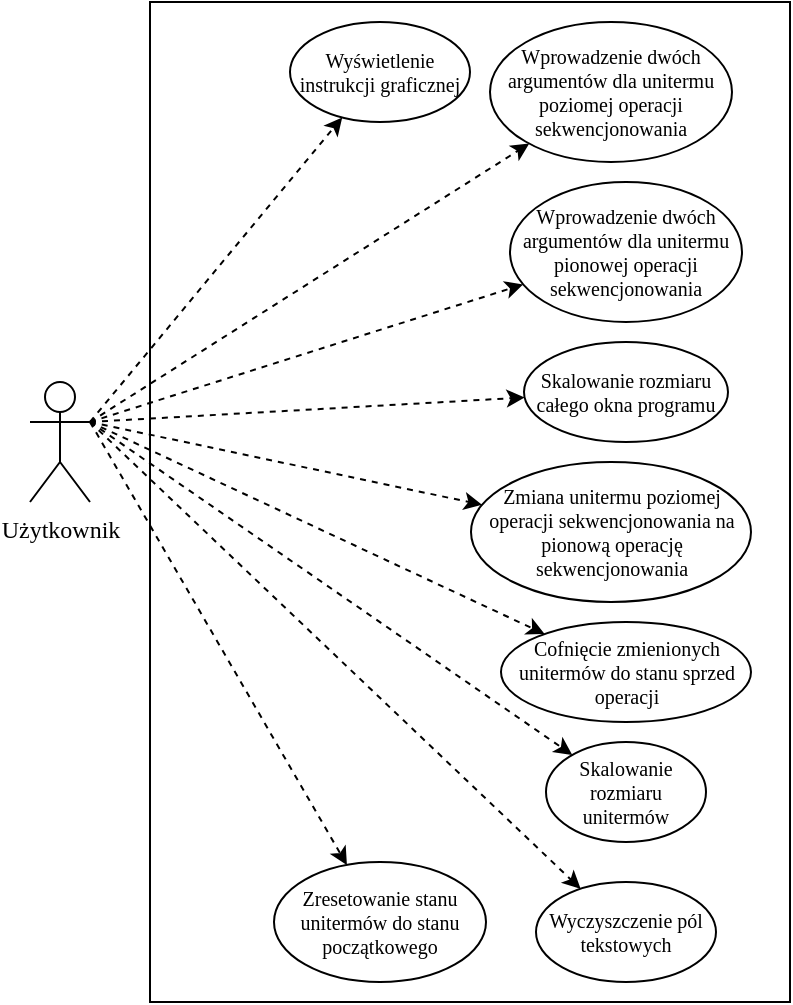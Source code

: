 <mxfile version="26.0.3">
  <diagram name="Strona-1" id="PfZpxKHgtrNmZmKAbsyW">
    <mxGraphModel dx="1235" dy="1835" grid="1" gridSize="10" guides="1" tooltips="1" connect="1" arrows="1" fold="1" page="1" pageScale="1" pageWidth="827" pageHeight="1169" math="0" shadow="0">
      <root>
        <mxCell id="0" />
        <mxCell id="1" parent="0" />
        <mxCell id="4T6fihcZslr8NKoiapGG-1" value="" style="rounded=0;whiteSpace=wrap;html=1;hachureGap=4;fontFamily=Architects Daughter;fontSource=https%3A%2F%2Ffonts.googleapis.com%2Fcss%3Ffamily%3DArchitects%2BDaughter;fillColor=none;" vertex="1" parent="1">
          <mxGeometry x="260" y="-90" width="320" height="500" as="geometry" />
        </mxCell>
        <mxCell id="4T6fihcZslr8NKoiapGG-2" value="Użytkownik" style="shape=umlActor;verticalLabelPosition=bottom;verticalAlign=top;html=1;outlineConnect=0;hachureGap=4;fontFamily=Times New Roman;" vertex="1" parent="1">
          <mxGeometry x="200" y="100" width="30" height="60" as="geometry" />
        </mxCell>
        <mxCell id="4T6fihcZslr8NKoiapGG-8" value="Skalowanie rozmiaru całego okna programu" style="ellipse;whiteSpace=wrap;html=1;hachureGap=4;fontFamily=Times New Roman;fontSize=10;labelBackgroundColor=none;fillColor=none;" vertex="1" parent="1">
          <mxGeometry x="447" y="80" width="102" height="50" as="geometry" />
        </mxCell>
        <mxCell id="4T6fihcZslr8NKoiapGG-9" value="Wprowadzenie dwóch argumentów dla unitermu pionowej operacji sekwencjonowania" style="ellipse;whiteSpace=wrap;html=1;hachureGap=4;fontFamily=Times New Roman;fontSize=10;labelBackgroundColor=none;fillColor=none;" vertex="1" parent="1">
          <mxGeometry x="440" width="116" height="70" as="geometry" />
        </mxCell>
        <mxCell id="4T6fihcZslr8NKoiapGG-10" value="Wprowadzenie dwóch argumentów dla unitermu poziomej operacji sekwencjonowania" style="ellipse;whiteSpace=wrap;html=1;hachureGap=4;fontFamily=Times New Roman;fontSize=10;labelBackgroundColor=none;fillColor=none;" vertex="1" parent="1">
          <mxGeometry x="430" y="-80" width="121" height="70" as="geometry" />
        </mxCell>
        <mxCell id="4T6fihcZslr8NKoiapGG-11" value="Wyświetlenie instrukcji graficznej" style="ellipse;whiteSpace=wrap;html=1;hachureGap=4;fontFamily=Times New Roman;fontSize=10;labelBackgroundColor=none;fillColor=none;" vertex="1" parent="1">
          <mxGeometry x="330" y="-80" width="90" height="50" as="geometry" />
        </mxCell>
        <mxCell id="4T6fihcZslr8NKoiapGG-17" value="" style="endArrow=classic;html=1;rounded=0;hachureGap=4;fontFamily=Architects Daughter;fontSource=https%3A%2F%2Ffonts.googleapis.com%2Fcss%3Ffamily%3DArchitects%2BDaughter;labelBackgroundColor=none;dashed=1;strokeWidth=1;exitX=1;exitY=0.333;exitDx=0;exitDy=0;exitPerimeter=0;" edge="1" parent="1" source="4T6fihcZslr8NKoiapGG-2" target="4T6fihcZslr8NKoiapGG-9">
          <mxGeometry width="50" height="50" relative="1" as="geometry">
            <mxPoint x="310" y="300" as="sourcePoint" />
            <mxPoint x="360" y="250" as="targetPoint" />
          </mxGeometry>
        </mxCell>
        <mxCell id="4T6fihcZslr8NKoiapGG-18" value="" style="endArrow=classic;html=1;rounded=0;hachureGap=4;fontFamily=Architects Daughter;fontSource=https%3A%2F%2Ffonts.googleapis.com%2Fcss%3Ffamily%3DArchitects%2BDaughter;labelBackgroundColor=none;dashed=1;strokeWidth=1;exitX=1;exitY=0.333;exitDx=0;exitDy=0;exitPerimeter=0;" edge="1" parent="1" source="4T6fihcZslr8NKoiapGG-2" target="4T6fihcZslr8NKoiapGG-10">
          <mxGeometry width="50" height="50" relative="1" as="geometry">
            <mxPoint x="200" y="-50" as="sourcePoint" />
            <mxPoint x="314" y="70" as="targetPoint" />
          </mxGeometry>
        </mxCell>
        <mxCell id="4T6fihcZslr8NKoiapGG-21" value="" style="endArrow=classic;html=1;rounded=0;hachureGap=4;fontFamily=Architects Daughter;fontSource=https%3A%2F%2Ffonts.googleapis.com%2Fcss%3Ffamily%3DArchitects%2BDaughter;labelBackgroundColor=none;dashed=1;strokeWidth=1;exitX=1;exitY=0.333;exitDx=0;exitDy=0;exitPerimeter=0;" edge="1" parent="1" source="4T6fihcZslr8NKoiapGG-2" target="4T6fihcZslr8NKoiapGG-11">
          <mxGeometry width="50" height="50" relative="1" as="geometry">
            <mxPoint x="210" y="130" as="sourcePoint" />
            <mxPoint x="424" y="125" as="targetPoint" />
          </mxGeometry>
        </mxCell>
        <mxCell id="4T6fihcZslr8NKoiapGG-23" value="" style="endArrow=classic;html=1;rounded=0;hachureGap=4;fontFamily=Architects Daughter;fontSource=https%3A%2F%2Ffonts.googleapis.com%2Fcss%3Ffamily%3DArchitects%2BDaughter;labelBackgroundColor=none;dashed=1;strokeWidth=1;exitX=1;exitY=0.333;exitDx=0;exitDy=0;exitPerimeter=0;" edge="1" parent="1" source="4T6fihcZslr8NKoiapGG-2" target="4T6fihcZslr8NKoiapGG-8">
          <mxGeometry width="50" height="50" relative="1" as="geometry">
            <mxPoint x="220" y="250" as="sourcePoint" />
            <mxPoint x="350" y="195" as="targetPoint" />
          </mxGeometry>
        </mxCell>
        <mxCell id="4T6fihcZslr8NKoiapGG-37" value="Skalowanie rozmiaru unitermów" style="ellipse;whiteSpace=wrap;html=1;hachureGap=4;fontFamily=Times New Roman;fontSize=10;labelBackgroundColor=none;fillColor=none;" vertex="1" parent="1">
          <mxGeometry x="458" y="280" width="80" height="50" as="geometry" />
        </mxCell>
        <mxCell id="4T6fihcZslr8NKoiapGG-38" value="Wyczyszczenie pól tekstowych" style="ellipse;whiteSpace=wrap;html=1;hachureGap=4;fontFamily=Times New Roman;fontSize=10;labelBackgroundColor=none;fillColor=none;" vertex="1" parent="1">
          <mxGeometry x="453" y="350" width="90" height="50" as="geometry" />
        </mxCell>
        <mxCell id="4T6fihcZslr8NKoiapGG-39" value="Zresetowanie stanu unitermów do stanu początkowego" style="ellipse;whiteSpace=wrap;html=1;hachureGap=4;fontFamily=Times New Roman;fontSize=10;labelBackgroundColor=none;fillColor=none;" vertex="1" parent="1">
          <mxGeometry x="322" y="340" width="106" height="60" as="geometry" />
        </mxCell>
        <mxCell id="4T6fihcZslr8NKoiapGG-40" value="Zmiana unitermu poziomej operacji sekwencjonowania na pionową operację sekwencjonowania" style="ellipse;whiteSpace=wrap;html=1;hachureGap=4;fontFamily=Times New Roman;fontSize=10;labelBackgroundColor=none;fillColor=none;" vertex="1" parent="1">
          <mxGeometry x="420.5" y="140" width="140" height="70" as="geometry" />
        </mxCell>
        <mxCell id="4T6fihcZslr8NKoiapGG-42" value="Cofnięcie zmienionych unitermów do stanu sprzed operacji" style="ellipse;whiteSpace=wrap;html=1;hachureGap=4;fontFamily=Times New Roman;fontSize=10;labelBackgroundColor=none;fillColor=none;" vertex="1" parent="1">
          <mxGeometry x="435.5" y="220" width="125" height="50" as="geometry" />
        </mxCell>
        <mxCell id="4T6fihcZslr8NKoiapGG-43" value="" style="endArrow=classic;html=1;rounded=0;hachureGap=4;fontFamily=Architects Daughter;fontSource=https%3A%2F%2Ffonts.googleapis.com%2Fcss%3Ffamily%3DArchitects%2BDaughter;labelBackgroundColor=none;dashed=1;strokeWidth=1;" edge="1" parent="1" target="4T6fihcZslr8NKoiapGG-40">
          <mxGeometry width="50" height="50" relative="1" as="geometry">
            <mxPoint x="230" y="120" as="sourcePoint" />
            <mxPoint x="361" y="157" as="targetPoint" />
          </mxGeometry>
        </mxCell>
        <mxCell id="4T6fihcZslr8NKoiapGG-45" value="" style="endArrow=classic;html=1;rounded=0;hachureGap=4;fontFamily=Architects Daughter;fontSource=https%3A%2F%2Ffonts.googleapis.com%2Fcss%3Ffamily%3DArchitects%2BDaughter;labelBackgroundColor=none;dashed=1;strokeWidth=1;exitX=1;exitY=0.333;exitDx=0;exitDy=0;exitPerimeter=0;" edge="1" parent="1" source="4T6fihcZslr8NKoiapGG-2" target="4T6fihcZslr8NKoiapGG-42">
          <mxGeometry width="50" height="50" relative="1" as="geometry">
            <mxPoint x="240" y="130" as="sourcePoint" />
            <mxPoint x="368" y="283" as="targetPoint" />
          </mxGeometry>
        </mxCell>
        <mxCell id="4T6fihcZslr8NKoiapGG-46" value="" style="endArrow=classic;html=1;rounded=0;hachureGap=4;fontFamily=Architects Daughter;fontSource=https%3A%2F%2Ffonts.googleapis.com%2Fcss%3Ffamily%3DArchitects%2BDaughter;labelBackgroundColor=none;dashed=1;strokeWidth=1;exitX=1;exitY=0.333;exitDx=0;exitDy=0;exitPerimeter=0;" edge="1" parent="1" source="4T6fihcZslr8NKoiapGG-2" target="4T6fihcZslr8NKoiapGG-38">
          <mxGeometry width="50" height="50" relative="1" as="geometry">
            <mxPoint x="240" y="130" as="sourcePoint" />
            <mxPoint x="497" y="313" as="targetPoint" />
          </mxGeometry>
        </mxCell>
        <mxCell id="4T6fihcZslr8NKoiapGG-47" value="" style="endArrow=classic;html=1;rounded=0;hachureGap=4;fontFamily=Architects Daughter;fontSource=https%3A%2F%2Ffonts.googleapis.com%2Fcss%3Ffamily%3DArchitects%2BDaughter;labelBackgroundColor=none;dashed=1;strokeWidth=1;exitX=1;exitY=0.333;exitDx=0;exitDy=0;exitPerimeter=0;" edge="1" parent="1" source="4T6fihcZslr8NKoiapGG-2" target="4T6fihcZslr8NKoiapGG-37">
          <mxGeometry width="50" height="50" relative="1" as="geometry">
            <mxPoint x="240" y="130" as="sourcePoint" />
            <mxPoint x="449" y="363" as="targetPoint" />
          </mxGeometry>
        </mxCell>
        <mxCell id="4T6fihcZslr8NKoiapGG-48" value="" style="endArrow=classic;html=1;rounded=0;hachureGap=4;fontFamily=Architects Daughter;fontSource=https%3A%2F%2Ffonts.googleapis.com%2Fcss%3Ffamily%3DArchitects%2BDaughter;labelBackgroundColor=none;dashed=1;strokeWidth=1;exitX=1;exitY=0.333;exitDx=0;exitDy=0;exitPerimeter=0;" edge="1" parent="1" source="4T6fihcZslr8NKoiapGG-2" target="4T6fihcZslr8NKoiapGG-39">
          <mxGeometry width="50" height="50" relative="1" as="geometry">
            <mxPoint x="250" y="140" as="sourcePoint" />
            <mxPoint x="459" y="373" as="targetPoint" />
          </mxGeometry>
        </mxCell>
      </root>
    </mxGraphModel>
  </diagram>
</mxfile>
